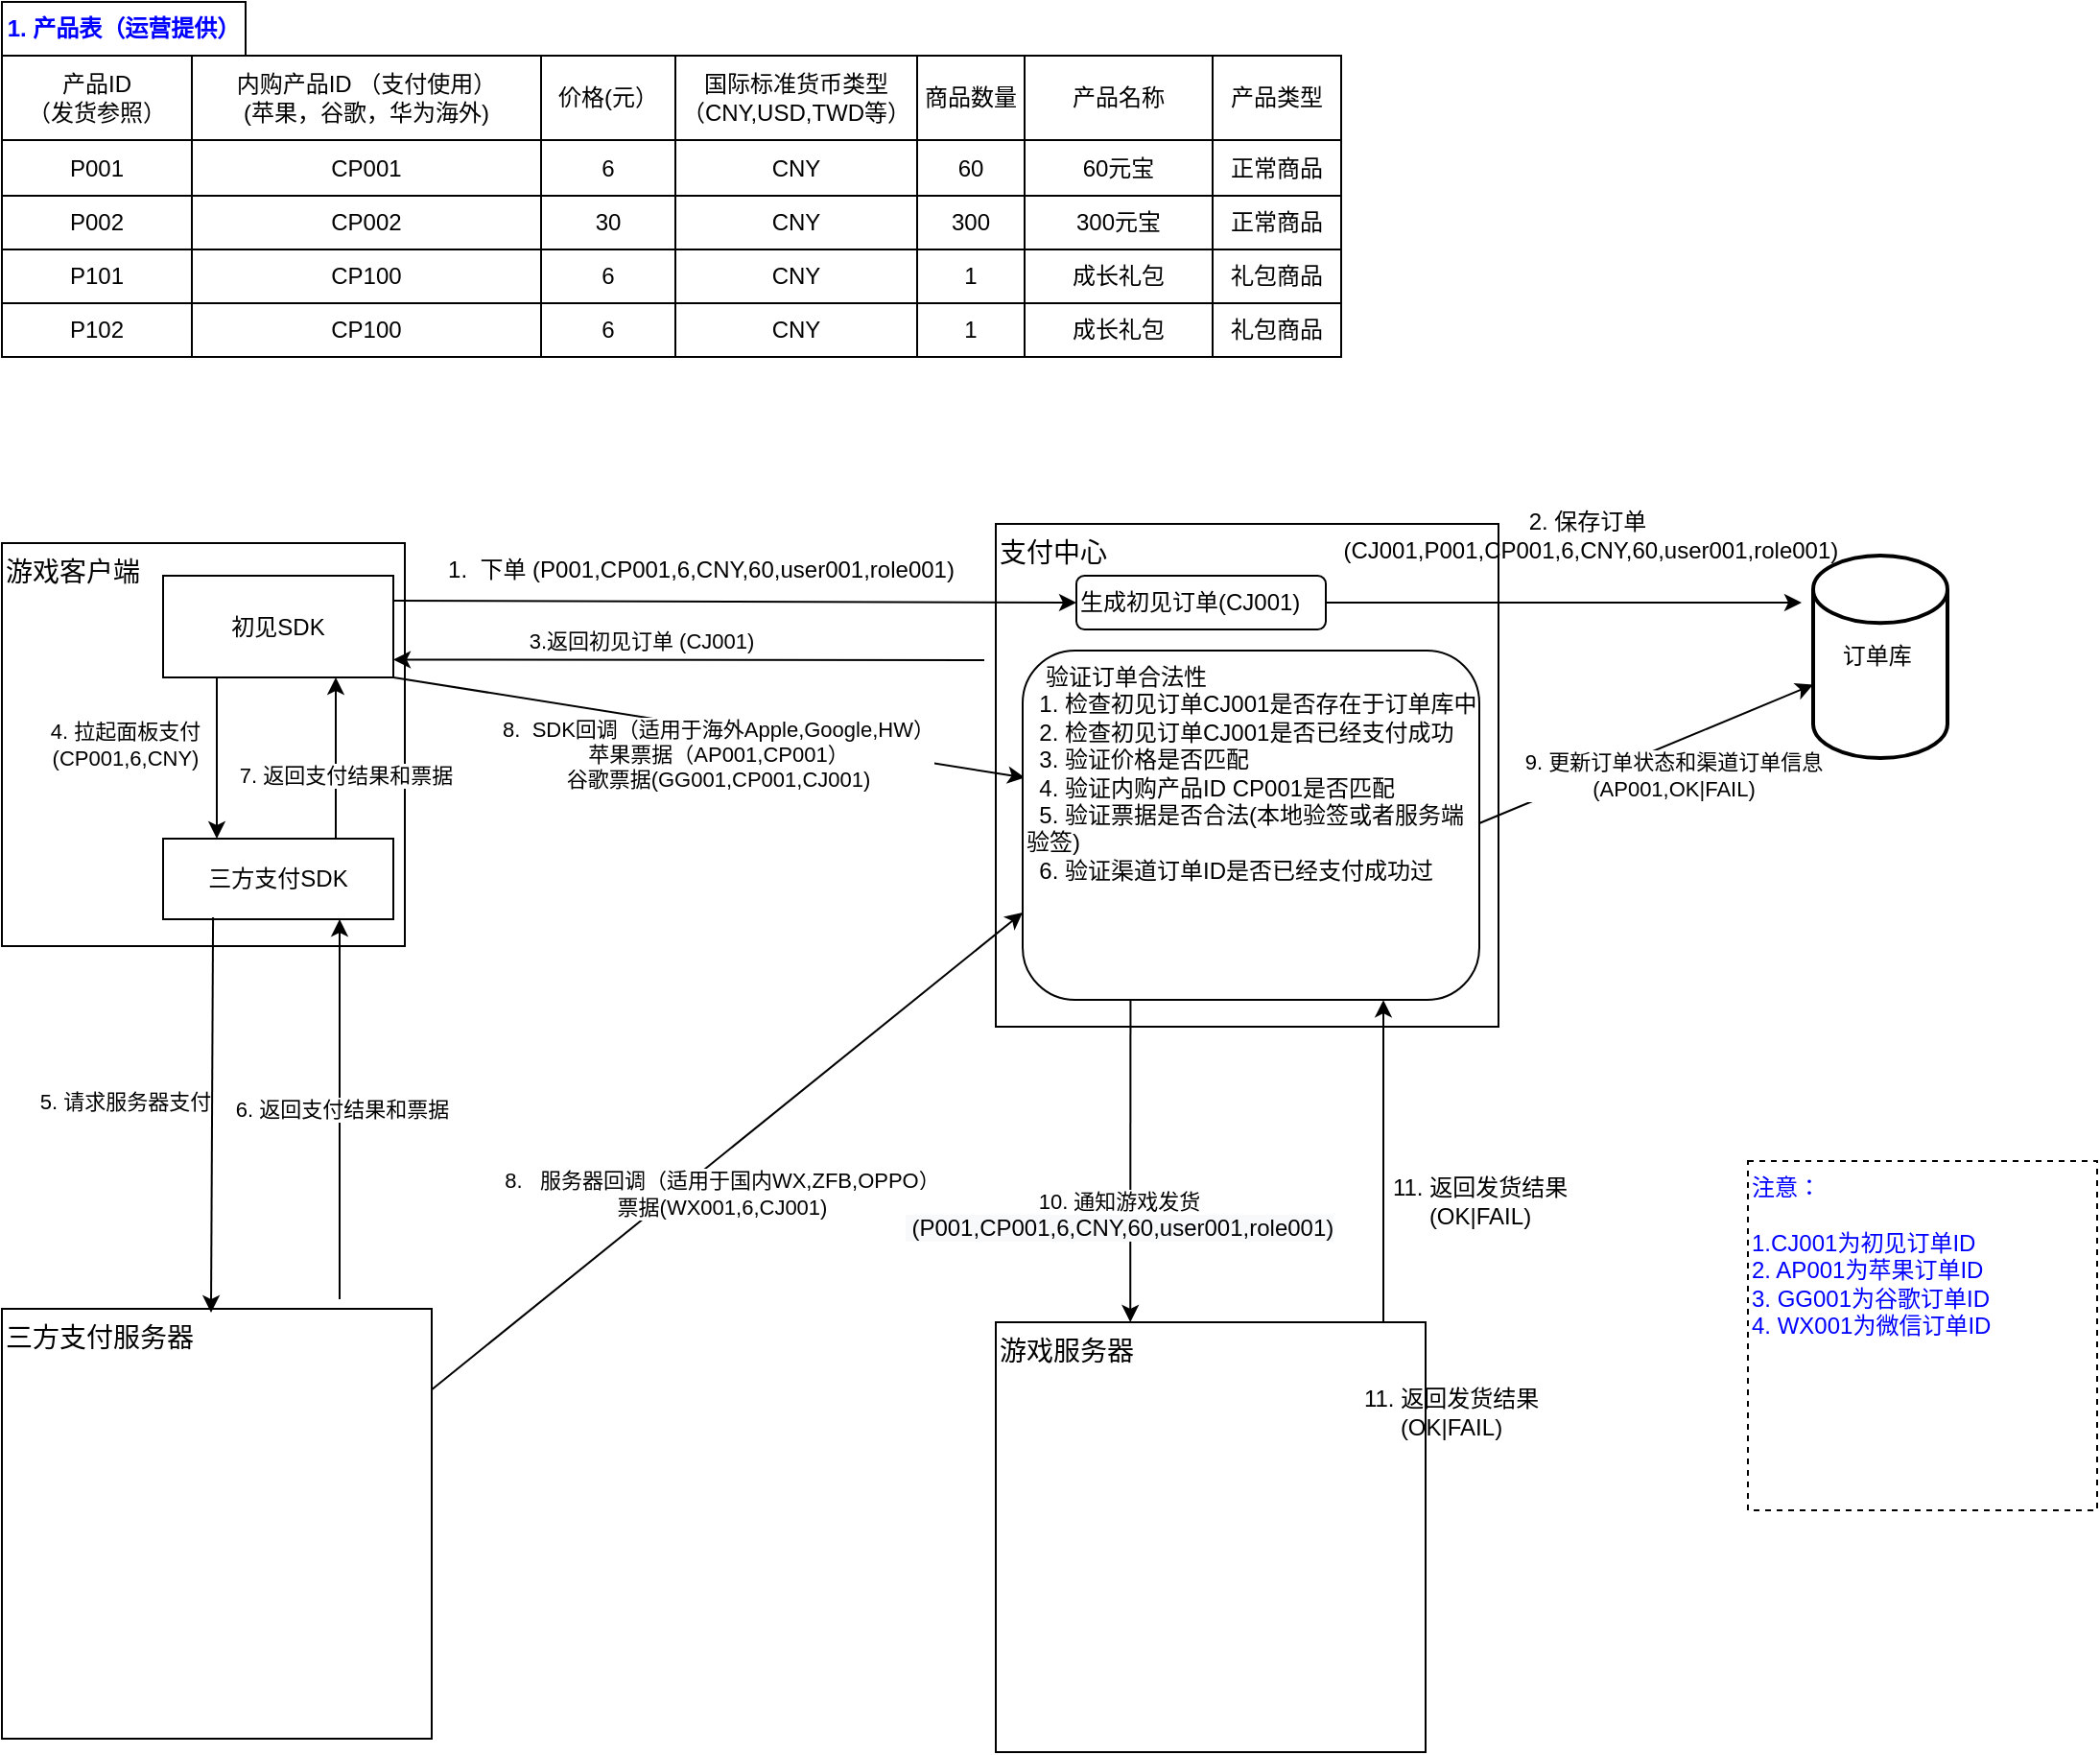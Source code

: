 <mxfile version="13.2.4" type="github">
  <diagram id="gCQPRdWzaqj0PH66_X0w" name="Page-1">
    <mxGraphModel dx="1422" dy="712" grid="1" gridSize="14" guides="1" tooltips="1" connect="1" arrows="1" fold="1" page="1" pageScale="1" pageWidth="827" pageHeight="1169" math="0" shadow="0">
      <root>
        <mxCell id="0" />
        <mxCell id="1" parent="0" />
        <mxCell id="WOGHGQuo0FZu75Chtuqg-1" value="&lt;b&gt;&lt;font color=&quot;#0000ff&quot;&gt;1. 产品表（运营提供）&lt;/font&gt;&lt;/b&gt;" style="rounded=0;whiteSpace=wrap;html=1;" vertex="1" parent="1">
          <mxGeometry x="28" y="12" width="127" height="28" as="geometry" />
        </mxCell>
        <mxCell id="WOGHGQuo0FZu75Chtuqg-2" value="&lt;font style=&quot;font-size: 14px&quot;&gt;游戏客户端&lt;/font&gt;" style="whiteSpace=wrap;html=1;aspect=fixed;align=left;labelPosition=center;verticalLabelPosition=middle;verticalAlign=top;" vertex="1" parent="1">
          <mxGeometry x="28" y="294" width="210" height="210" as="geometry" />
        </mxCell>
        <mxCell id="WOGHGQuo0FZu75Chtuqg-3" value="初见SDK" style="rounded=0;whiteSpace=wrap;html=1;align=center;" vertex="1" parent="1">
          <mxGeometry x="112" y="311" width="120" height="53" as="geometry" />
        </mxCell>
        <mxCell id="WOGHGQuo0FZu75Chtuqg-4" value="三方支付SDK" style="rounded=0;whiteSpace=wrap;html=1;align=center;" vertex="1" parent="1">
          <mxGeometry x="112" y="448" width="120" height="42" as="geometry" />
        </mxCell>
        <mxCell id="WOGHGQuo0FZu75Chtuqg-6" value="&lt;font style=&quot;font-size: 14px&quot;&gt;支付中心&lt;/font&gt;" style="whiteSpace=wrap;html=1;aspect=fixed;align=left;verticalAlign=top;" vertex="1" parent="1">
          <mxGeometry x="546" y="284" width="262" height="262" as="geometry" />
        </mxCell>
        <mxCell id="cGqOs7ZhyZZcwNVCAng--152" value="" style="shape=table;html=1;whiteSpace=wrap;startSize=0;container=1;collapsible=0;childLayout=tableLayout;" parent="1" vertex="1">
          <mxGeometry x="28" y="40" width="698" height="157" as="geometry" />
        </mxCell>
        <mxCell id="cGqOs7ZhyZZcwNVCAng--153" value="" style="shape=partialRectangle;html=1;whiteSpace=wrap;collapsible=0;dropTarget=0;pointerEvents=0;fillColor=none;top=0;left=0;bottom=0;right=0;points=[[0,0.5],[1,0.5]];portConstraint=eastwest;" parent="cGqOs7ZhyZZcwNVCAng--152" vertex="1">
          <mxGeometry width="698" height="44" as="geometry" />
        </mxCell>
        <mxCell id="cGqOs7ZhyZZcwNVCAng--154" value="产品ID&lt;br&gt;（发货参照）" style="shape=partialRectangle;html=1;whiteSpace=wrap;connectable=0;overflow=hidden;fillColor=none;top=0;left=0;bottom=0;right=0;" parent="cGqOs7ZhyZZcwNVCAng--153" vertex="1">
          <mxGeometry width="99" height="44" as="geometry" />
        </mxCell>
        <mxCell id="cGqOs7ZhyZZcwNVCAng--155" value="内购产品ID （支付使用）&lt;br&gt;(苹果，谷歌，华为海外)" style="shape=partialRectangle;html=1;whiteSpace=wrap;connectable=0;overflow=hidden;fillColor=none;top=0;left=0;bottom=0;right=0;" parent="cGqOs7ZhyZZcwNVCAng--153" vertex="1">
          <mxGeometry x="99" width="182" height="44" as="geometry" />
        </mxCell>
        <mxCell id="cGqOs7ZhyZZcwNVCAng--156" value="价格(元）" style="shape=partialRectangle;html=1;whiteSpace=wrap;connectable=0;overflow=hidden;fillColor=none;top=0;left=0;bottom=0;right=0;" parent="cGqOs7ZhyZZcwNVCAng--153" vertex="1">
          <mxGeometry x="281" width="70" height="44" as="geometry" />
        </mxCell>
        <mxCell id="cGqOs7ZhyZZcwNVCAng--157" value="国际标准货币类型&lt;br&gt;（CNY,USD,TWD等）" style="shape=partialRectangle;html=1;whiteSpace=wrap;connectable=0;overflow=hidden;fillColor=none;top=0;left=0;bottom=0;right=0;" parent="cGqOs7ZhyZZcwNVCAng--153" vertex="1">
          <mxGeometry x="351" width="126" height="44" as="geometry" />
        </mxCell>
        <mxCell id="cGqOs7ZhyZZcwNVCAng--158" value="商品数量" style="shape=partialRectangle;html=1;whiteSpace=wrap;connectable=0;overflow=hidden;fillColor=none;top=0;left=0;bottom=0;right=0;" parent="cGqOs7ZhyZZcwNVCAng--153" vertex="1">
          <mxGeometry x="477" width="56" height="44" as="geometry" />
        </mxCell>
        <mxCell id="cGqOs7ZhyZZcwNVCAng--159" value="产品名称" style="shape=partialRectangle;html=1;whiteSpace=wrap;connectable=0;overflow=hidden;fillColor=none;top=0;left=0;bottom=0;right=0;" parent="cGqOs7ZhyZZcwNVCAng--153" vertex="1">
          <mxGeometry x="533" width="98" height="44" as="geometry" />
        </mxCell>
        <mxCell id="cGqOs7ZhyZZcwNVCAng--211" value="产品类型" style="shape=partialRectangle;html=1;whiteSpace=wrap;connectable=0;overflow=hidden;fillColor=none;top=0;left=0;bottom=0;right=0;" parent="cGqOs7ZhyZZcwNVCAng--153" vertex="1">
          <mxGeometry x="631" width="67" height="44" as="geometry" />
        </mxCell>
        <mxCell id="cGqOs7ZhyZZcwNVCAng--160" value="" style="shape=partialRectangle;html=1;whiteSpace=wrap;collapsible=0;dropTarget=0;pointerEvents=0;fillColor=none;top=0;left=0;bottom=0;right=0;points=[[0,0.5],[1,0.5]];portConstraint=eastwest;" parent="cGqOs7ZhyZZcwNVCAng--152" vertex="1">
          <mxGeometry y="44" width="698" height="29" as="geometry" />
        </mxCell>
        <mxCell id="cGqOs7ZhyZZcwNVCAng--161" value="P001" style="shape=partialRectangle;html=1;whiteSpace=wrap;connectable=0;overflow=hidden;fillColor=none;top=0;left=0;bottom=0;right=0;" parent="cGqOs7ZhyZZcwNVCAng--160" vertex="1">
          <mxGeometry width="99" height="29" as="geometry" />
        </mxCell>
        <mxCell id="cGqOs7ZhyZZcwNVCAng--162" value="CP001" style="shape=partialRectangle;html=1;whiteSpace=wrap;connectable=0;overflow=hidden;fillColor=none;top=0;left=0;bottom=0;right=0;" parent="cGqOs7ZhyZZcwNVCAng--160" vertex="1">
          <mxGeometry x="99" width="182" height="29" as="geometry" />
        </mxCell>
        <mxCell id="cGqOs7ZhyZZcwNVCAng--163" value="6" style="shape=partialRectangle;html=1;whiteSpace=wrap;connectable=0;overflow=hidden;fillColor=none;top=0;left=0;bottom=0;right=0;" parent="cGqOs7ZhyZZcwNVCAng--160" vertex="1">
          <mxGeometry x="281" width="70" height="29" as="geometry" />
        </mxCell>
        <mxCell id="cGqOs7ZhyZZcwNVCAng--164" value="CNY" style="shape=partialRectangle;html=1;whiteSpace=wrap;connectable=0;overflow=hidden;fillColor=none;top=0;left=0;bottom=0;right=0;" parent="cGqOs7ZhyZZcwNVCAng--160" vertex="1">
          <mxGeometry x="351" width="126" height="29" as="geometry" />
        </mxCell>
        <mxCell id="cGqOs7ZhyZZcwNVCAng--165" value="60" style="shape=partialRectangle;html=1;whiteSpace=wrap;connectable=0;overflow=hidden;fillColor=none;top=0;left=0;bottom=0;right=0;" parent="cGqOs7ZhyZZcwNVCAng--160" vertex="1">
          <mxGeometry x="477" width="56" height="29" as="geometry" />
        </mxCell>
        <mxCell id="cGqOs7ZhyZZcwNVCAng--166" value="60元宝" style="shape=partialRectangle;html=1;whiteSpace=wrap;connectable=0;overflow=hidden;fillColor=none;top=0;left=0;bottom=0;right=0;" parent="cGqOs7ZhyZZcwNVCAng--160" vertex="1">
          <mxGeometry x="533" width="98" height="29" as="geometry" />
        </mxCell>
        <mxCell id="cGqOs7ZhyZZcwNVCAng--212" value="正常商品" style="shape=partialRectangle;html=1;whiteSpace=wrap;connectable=0;overflow=hidden;fillColor=none;top=0;left=0;bottom=0;right=0;" parent="cGqOs7ZhyZZcwNVCAng--160" vertex="1">
          <mxGeometry x="631" width="67" height="29" as="geometry" />
        </mxCell>
        <mxCell id="cGqOs7ZhyZZcwNVCAng--167" value="" style="shape=partialRectangle;html=1;whiteSpace=wrap;collapsible=0;dropTarget=0;pointerEvents=0;fillColor=none;top=0;left=0;bottom=0;right=0;points=[[0,0.5],[1,0.5]];portConstraint=eastwest;" parent="cGqOs7ZhyZZcwNVCAng--152" vertex="1">
          <mxGeometry y="73" width="698" height="28" as="geometry" />
        </mxCell>
        <mxCell id="cGqOs7ZhyZZcwNVCAng--168" value="P002" style="shape=partialRectangle;html=1;whiteSpace=wrap;connectable=0;overflow=hidden;fillColor=none;top=0;left=0;bottom=0;right=0;" parent="cGqOs7ZhyZZcwNVCAng--167" vertex="1">
          <mxGeometry width="99" height="28" as="geometry" />
        </mxCell>
        <mxCell id="cGqOs7ZhyZZcwNVCAng--169" value="CP002" style="shape=partialRectangle;html=1;whiteSpace=wrap;connectable=0;overflow=hidden;fillColor=none;top=0;left=0;bottom=0;right=0;" parent="cGqOs7ZhyZZcwNVCAng--167" vertex="1">
          <mxGeometry x="99" width="182" height="28" as="geometry" />
        </mxCell>
        <mxCell id="cGqOs7ZhyZZcwNVCAng--170" value="30" style="shape=partialRectangle;html=1;whiteSpace=wrap;connectable=0;overflow=hidden;fillColor=none;top=0;left=0;bottom=0;right=0;" parent="cGqOs7ZhyZZcwNVCAng--167" vertex="1">
          <mxGeometry x="281" width="70" height="28" as="geometry" />
        </mxCell>
        <mxCell id="cGqOs7ZhyZZcwNVCAng--171" value="CNY" style="shape=partialRectangle;html=1;whiteSpace=wrap;connectable=0;overflow=hidden;fillColor=none;top=0;left=0;bottom=0;right=0;" parent="cGqOs7ZhyZZcwNVCAng--167" vertex="1">
          <mxGeometry x="351" width="126" height="28" as="geometry" />
        </mxCell>
        <mxCell id="cGqOs7ZhyZZcwNVCAng--172" value="300" style="shape=partialRectangle;html=1;whiteSpace=wrap;connectable=0;overflow=hidden;fillColor=none;top=0;left=0;bottom=0;right=0;" parent="cGqOs7ZhyZZcwNVCAng--167" vertex="1">
          <mxGeometry x="477" width="56" height="28" as="geometry" />
        </mxCell>
        <mxCell id="cGqOs7ZhyZZcwNVCAng--173" value="300元宝" style="shape=partialRectangle;html=1;whiteSpace=wrap;connectable=0;overflow=hidden;fillColor=none;top=0;left=0;bottom=0;right=0;" parent="cGqOs7ZhyZZcwNVCAng--167" vertex="1">
          <mxGeometry x="533" width="98" height="28" as="geometry" />
        </mxCell>
        <mxCell id="cGqOs7ZhyZZcwNVCAng--213" value="正常商品" style="shape=partialRectangle;html=1;whiteSpace=wrap;connectable=0;overflow=hidden;fillColor=none;top=0;left=0;bottom=0;right=0;" parent="cGqOs7ZhyZZcwNVCAng--167" vertex="1">
          <mxGeometry x="631" width="67" height="28" as="geometry" />
        </mxCell>
        <mxCell id="cGqOs7ZhyZZcwNVCAng--174" value="" style="shape=partialRectangle;html=1;whiteSpace=wrap;collapsible=0;dropTarget=0;pointerEvents=0;fillColor=none;top=0;left=0;bottom=0;right=0;points=[[0,0.5],[1,0.5]];portConstraint=eastwest;" parent="cGqOs7ZhyZZcwNVCAng--152" vertex="1">
          <mxGeometry y="101" width="698" height="28" as="geometry" />
        </mxCell>
        <mxCell id="cGqOs7ZhyZZcwNVCAng--175" value="P101" style="shape=partialRectangle;html=1;whiteSpace=wrap;connectable=0;overflow=hidden;fillColor=none;top=0;left=0;bottom=0;right=0;" parent="cGqOs7ZhyZZcwNVCAng--174" vertex="1">
          <mxGeometry width="99" height="28" as="geometry" />
        </mxCell>
        <mxCell id="cGqOs7ZhyZZcwNVCAng--176" value="CP100" style="shape=partialRectangle;html=1;whiteSpace=wrap;connectable=0;overflow=hidden;fillColor=none;top=0;left=0;bottom=0;right=0;" parent="cGqOs7ZhyZZcwNVCAng--174" vertex="1">
          <mxGeometry x="99" width="182" height="28" as="geometry" />
        </mxCell>
        <mxCell id="cGqOs7ZhyZZcwNVCAng--177" value="6" style="shape=partialRectangle;html=1;whiteSpace=wrap;connectable=0;overflow=hidden;fillColor=none;top=0;left=0;bottom=0;right=0;" parent="cGqOs7ZhyZZcwNVCAng--174" vertex="1">
          <mxGeometry x="281" width="70" height="28" as="geometry" />
        </mxCell>
        <mxCell id="cGqOs7ZhyZZcwNVCAng--178" value="CNY" style="shape=partialRectangle;html=1;whiteSpace=wrap;connectable=0;overflow=hidden;fillColor=none;top=0;left=0;bottom=0;right=0;" parent="cGqOs7ZhyZZcwNVCAng--174" vertex="1">
          <mxGeometry x="351" width="126" height="28" as="geometry" />
        </mxCell>
        <mxCell id="cGqOs7ZhyZZcwNVCAng--179" value="1" style="shape=partialRectangle;html=1;whiteSpace=wrap;connectable=0;overflow=hidden;fillColor=none;top=0;left=0;bottom=0;right=0;" parent="cGqOs7ZhyZZcwNVCAng--174" vertex="1">
          <mxGeometry x="477" width="56" height="28" as="geometry" />
        </mxCell>
        <mxCell id="cGqOs7ZhyZZcwNVCAng--180" value="成长礼包" style="shape=partialRectangle;html=1;whiteSpace=wrap;connectable=0;overflow=hidden;fillColor=none;top=0;left=0;bottom=0;right=0;" parent="cGqOs7ZhyZZcwNVCAng--174" vertex="1">
          <mxGeometry x="533" width="98" height="28" as="geometry" />
        </mxCell>
        <mxCell id="cGqOs7ZhyZZcwNVCAng--214" value="礼包商品" style="shape=partialRectangle;html=1;whiteSpace=wrap;connectable=0;overflow=hidden;fillColor=none;top=0;left=0;bottom=0;right=0;" parent="cGqOs7ZhyZZcwNVCAng--174" vertex="1">
          <mxGeometry x="631" width="67" height="28" as="geometry" />
        </mxCell>
        <mxCell id="cGqOs7ZhyZZcwNVCAng--215" style="shape=partialRectangle;html=1;whiteSpace=wrap;collapsible=0;dropTarget=0;pointerEvents=0;fillColor=none;top=0;left=0;bottom=0;right=0;points=[[0,0.5],[1,0.5]];portConstraint=eastwest;" parent="cGqOs7ZhyZZcwNVCAng--152" vertex="1">
          <mxGeometry y="129" width="698" height="28" as="geometry" />
        </mxCell>
        <mxCell id="cGqOs7ZhyZZcwNVCAng--216" value="P102" style="shape=partialRectangle;html=1;whiteSpace=wrap;connectable=0;overflow=hidden;fillColor=none;top=0;left=0;bottom=0;right=0;" parent="cGqOs7ZhyZZcwNVCAng--215" vertex="1">
          <mxGeometry width="99" height="28" as="geometry" />
        </mxCell>
        <mxCell id="cGqOs7ZhyZZcwNVCAng--217" value="CP100" style="shape=partialRectangle;html=1;whiteSpace=wrap;connectable=0;overflow=hidden;fillColor=none;top=0;left=0;bottom=0;right=0;" parent="cGqOs7ZhyZZcwNVCAng--215" vertex="1">
          <mxGeometry x="99" width="182" height="28" as="geometry" />
        </mxCell>
        <mxCell id="cGqOs7ZhyZZcwNVCAng--218" value="6" style="shape=partialRectangle;html=1;whiteSpace=wrap;connectable=0;overflow=hidden;fillColor=none;top=0;left=0;bottom=0;right=0;" parent="cGqOs7ZhyZZcwNVCAng--215" vertex="1">
          <mxGeometry x="281" width="70" height="28" as="geometry" />
        </mxCell>
        <mxCell id="cGqOs7ZhyZZcwNVCAng--219" value="CNY" style="shape=partialRectangle;html=1;whiteSpace=wrap;connectable=0;overflow=hidden;fillColor=none;top=0;left=0;bottom=0;right=0;" parent="cGqOs7ZhyZZcwNVCAng--215" vertex="1">
          <mxGeometry x="351" width="126" height="28" as="geometry" />
        </mxCell>
        <mxCell id="cGqOs7ZhyZZcwNVCAng--220" value="1" style="shape=partialRectangle;html=1;whiteSpace=wrap;connectable=0;overflow=hidden;fillColor=none;top=0;left=0;bottom=0;right=0;" parent="cGqOs7ZhyZZcwNVCAng--215" vertex="1">
          <mxGeometry x="477" width="56" height="28" as="geometry" />
        </mxCell>
        <mxCell id="cGqOs7ZhyZZcwNVCAng--221" value="成长礼包" style="shape=partialRectangle;html=1;whiteSpace=wrap;connectable=0;overflow=hidden;fillColor=none;top=0;left=0;bottom=0;right=0;" parent="cGqOs7ZhyZZcwNVCAng--215" vertex="1">
          <mxGeometry x="533" width="98" height="28" as="geometry" />
        </mxCell>
        <mxCell id="cGqOs7ZhyZZcwNVCAng--222" value="礼包商品" style="shape=partialRectangle;html=1;whiteSpace=wrap;connectable=0;overflow=hidden;fillColor=none;top=0;left=0;bottom=0;right=0;" parent="cGqOs7ZhyZZcwNVCAng--215" vertex="1">
          <mxGeometry x="631" width="67" height="28" as="geometry" />
        </mxCell>
        <mxCell id="WOGHGQuo0FZu75Chtuqg-8" value="&lt;font style=&quot;font-size: 14px&quot;&gt;三方支付服务器&lt;/font&gt;" style="whiteSpace=wrap;html=1;aspect=fixed;align=left;verticalAlign=top;" vertex="1" parent="1">
          <mxGeometry x="28" y="693" width="224" height="224" as="geometry" />
        </mxCell>
        <mxCell id="WOGHGQuo0FZu75Chtuqg-9" value="&lt;font style=&quot;font-size: 14px&quot;&gt;游戏服务器&lt;/font&gt;" style="whiteSpace=wrap;html=1;aspect=fixed;align=left;verticalAlign=top;" vertex="1" parent="1">
          <mxGeometry x="546" y="700" width="224" height="224" as="geometry" />
        </mxCell>
        <mxCell id="WOGHGQuo0FZu75Chtuqg-11" value="&amp;nbsp; &amp;nbsp; 订单库" style="strokeWidth=2;html=1;shape=mxgraph.flowchart.database;whiteSpace=wrap;align=left;verticalAlign=middle;" vertex="1" parent="1">
          <mxGeometry x="972" y="300.5" width="70" height="105.5" as="geometry" />
        </mxCell>
        <mxCell id="WOGHGQuo0FZu75Chtuqg-12" value="" style="endArrow=classic;html=1;entryX=0;entryY=0.5;entryDx=0;entryDy=0;" edge="1" parent="1" target="WOGHGQuo0FZu75Chtuqg-31">
          <mxGeometry width="50" height="50" relative="1" as="geometry">
            <mxPoint x="232" y="324" as="sourcePoint" />
            <mxPoint x="588" y="320" as="targetPoint" />
            <Array as="points" />
          </mxGeometry>
        </mxCell>
        <mxCell id="WOGHGQuo0FZu75Chtuqg-13" value="1.&amp;nbsp; 下单 (P001,CP001,6,CNY,60,user001,role001)" style="text;html=1;align=center;verticalAlign=middle;resizable=0;points=[];autosize=1;" vertex="1" parent="1">
          <mxGeometry x="252" y="294" width="280" height="28" as="geometry" />
        </mxCell>
        <mxCell id="WOGHGQuo0FZu75Chtuqg-14" value="" style="endArrow=classic;html=1;exitX=1;exitY=0.5;exitDx=0;exitDy=0;" edge="1" parent="1" source="WOGHGQuo0FZu75Chtuqg-31">
          <mxGeometry width="50" height="50" relative="1" as="geometry">
            <mxPoint x="772" y="337" as="sourcePoint" />
            <mxPoint x="966" y="325" as="targetPoint" />
          </mxGeometry>
        </mxCell>
        <mxCell id="WOGHGQuo0FZu75Chtuqg-15" value="&lt;div&gt;&lt;span&gt;2. 保存订单&lt;/span&gt;&lt;/div&gt;&amp;nbsp;(CJ001,P001,CP001,6,CNY,60,user001,role001)" style="text;html=1;align=center;verticalAlign=middle;resizable=0;points=[];autosize=1;" vertex="1" parent="1">
          <mxGeometry x="714" y="269" width="280" height="42" as="geometry" />
        </mxCell>
        <mxCell id="WOGHGQuo0FZu75Chtuqg-19" value="" style="endArrow=classic;html=1;entryX=1;entryY=0.75;entryDx=0;entryDy=0;" edge="1" parent="1">
          <mxGeometry width="50" height="50" relative="1" as="geometry">
            <mxPoint x="540" y="355" as="sourcePoint" />
            <mxPoint x="232" y="354.75" as="targetPoint" />
          </mxGeometry>
        </mxCell>
        <mxCell id="WOGHGQuo0FZu75Chtuqg-20" value="3.返回初见订单 (CJ001)" style="edgeLabel;html=1;align=center;verticalAlign=middle;resizable=0;points=[];" vertex="1" connectable="0" parent="WOGHGQuo0FZu75Chtuqg-19">
          <mxGeometry x="0.166" y="-1" relative="1" as="geometry">
            <mxPoint y="-8.94" as="offset" />
          </mxGeometry>
        </mxCell>
        <mxCell id="WOGHGQuo0FZu75Chtuqg-21" value="" style="endArrow=classic;html=1;exitX=0.5;exitY=1;exitDx=0;exitDy=0;" edge="1" parent="1">
          <mxGeometry width="50" height="50" relative="1" as="geometry">
            <mxPoint x="140" y="364" as="sourcePoint" />
            <mxPoint x="140" y="448" as="targetPoint" />
          </mxGeometry>
        </mxCell>
        <mxCell id="WOGHGQuo0FZu75Chtuqg-22" value="4. 拉起面板支付&lt;br&gt;(CP001,6,CNY)" style="edgeLabel;html=1;align=center;verticalAlign=middle;resizable=0;points=[];" vertex="1" connectable="0" parent="WOGHGQuo0FZu75Chtuqg-21">
          <mxGeometry x="-0.238" y="3" relative="1" as="geometry">
            <mxPoint x="-51.5" y="3" as="offset" />
          </mxGeometry>
        </mxCell>
        <mxCell id="WOGHGQuo0FZu75Chtuqg-23" value="" style="endArrow=classic;html=1;exitX=0.75;exitY=0;exitDx=0;exitDy=0;entryX=0.75;entryY=1;entryDx=0;entryDy=0;" edge="1" parent="1" source="WOGHGQuo0FZu75Chtuqg-4" target="WOGHGQuo0FZu75Chtuqg-3">
          <mxGeometry width="50" height="50" relative="1" as="geometry">
            <mxPoint x="392" y="386" as="sourcePoint" />
            <mxPoint x="280" y="378" as="targetPoint" />
          </mxGeometry>
        </mxCell>
        <mxCell id="WOGHGQuo0FZu75Chtuqg-24" value="7. 返回支付结果和票据" style="edgeLabel;html=1;align=center;verticalAlign=middle;resizable=0;points=[];" vertex="1" connectable="0" parent="WOGHGQuo0FZu75Chtuqg-23">
          <mxGeometry x="0.262" relative="1" as="geometry">
            <mxPoint x="5" y="20" as="offset" />
          </mxGeometry>
        </mxCell>
        <mxCell id="WOGHGQuo0FZu75Chtuqg-25" value="" style="endArrow=classic;html=1;exitX=0.167;exitY=0.976;exitDx=0;exitDy=0;exitPerimeter=0;" edge="1" parent="1">
          <mxGeometry width="50" height="50" relative="1" as="geometry">
            <mxPoint x="138.04" y="488.992" as="sourcePoint" />
            <mxPoint x="137" y="695" as="targetPoint" />
          </mxGeometry>
        </mxCell>
        <mxCell id="WOGHGQuo0FZu75Chtuqg-27" value="5. 请求服务器支付" style="edgeLabel;html=1;align=center;verticalAlign=middle;resizable=0;points=[];" vertex="1" connectable="0" parent="WOGHGQuo0FZu75Chtuqg-25">
          <mxGeometry x="-0.184" y="-3" relative="1" as="geometry">
            <mxPoint x="-43.12" y="12.02" as="offset" />
          </mxGeometry>
        </mxCell>
        <mxCell id="WOGHGQuo0FZu75Chtuqg-26" value="" style="endArrow=classic;html=1;entryX=0.75;entryY=1;entryDx=0;entryDy=0;" edge="1" parent="1">
          <mxGeometry width="50" height="50" relative="1" as="geometry">
            <mxPoint x="204" y="688" as="sourcePoint" />
            <mxPoint x="204" y="490" as="targetPoint" />
          </mxGeometry>
        </mxCell>
        <mxCell id="WOGHGQuo0FZu75Chtuqg-28" value="6. 返回支付结果和票据" style="edgeLabel;html=1;align=center;verticalAlign=middle;resizable=0;points=[];" vertex="1" connectable="0" parent="1">
          <mxGeometry x="210" y="518" as="geometry">
            <mxPoint x="-5" y="71" as="offset" />
          </mxGeometry>
        </mxCell>
        <mxCell id="WOGHGQuo0FZu75Chtuqg-29" value="" style="endArrow=classic;html=1;exitX=1;exitY=1;exitDx=0;exitDy=0;entryX=0.005;entryY=0.364;entryDx=0;entryDy=0;entryPerimeter=0;" edge="1" parent="1" source="WOGHGQuo0FZu75Chtuqg-3" target="WOGHGQuo0FZu75Chtuqg-40">
          <mxGeometry width="50" height="50" relative="1" as="geometry">
            <mxPoint x="392" y="596" as="sourcePoint" />
            <mxPoint x="442" y="546" as="targetPoint" />
          </mxGeometry>
        </mxCell>
        <mxCell id="WOGHGQuo0FZu75Chtuqg-30" value="8.&amp;nbsp; SDK回调（适用于海外Apple,Google,HW）&lt;br&gt;苹果票据（AP001,CP001）&lt;br&gt;谷歌票据(GG001,CP001,CJ001)" style="edgeLabel;html=1;align=center;verticalAlign=middle;resizable=0;points=[];" vertex="1" connectable="0" parent="WOGHGQuo0FZu75Chtuqg-29">
          <mxGeometry x="-0.121" y="3" relative="1" as="geometry">
            <mxPoint x="23.16" y="19.46" as="offset" />
          </mxGeometry>
        </mxCell>
        <mxCell id="WOGHGQuo0FZu75Chtuqg-31" value="生成初见订单(CJ001)" style="rounded=1;whiteSpace=wrap;html=1;align=left;" vertex="1" parent="1">
          <mxGeometry x="588" y="311" width="130" height="28" as="geometry" />
        </mxCell>
        <mxCell id="WOGHGQuo0FZu75Chtuqg-36" value="" style="endArrow=classic;html=1;exitX=1;exitY=0.188;exitDx=0;exitDy=0;exitPerimeter=0;entryX=0;entryY=0.75;entryDx=0;entryDy=0;" edge="1" parent="1" source="WOGHGQuo0FZu75Chtuqg-8" target="WOGHGQuo0FZu75Chtuqg-40">
          <mxGeometry width="50" height="50" relative="1" as="geometry">
            <mxPoint x="392" y="484" as="sourcePoint" />
            <mxPoint x="442" y="434" as="targetPoint" />
          </mxGeometry>
        </mxCell>
        <mxCell id="WOGHGQuo0FZu75Chtuqg-37" value="8.&amp;nbsp; &amp;nbsp;服务器回调（适用于国内WX,ZFB,OPPO）&lt;br&gt;票据(WX001,6,CJ001)" style="edgeLabel;html=1;align=center;verticalAlign=middle;resizable=0;points=[];" vertex="1" connectable="0" parent="1">
          <mxGeometry x="391.999" y="531.997" as="geometry">
            <mxPoint x="11" y="101" as="offset" />
          </mxGeometry>
        </mxCell>
        <mxCell id="WOGHGQuo0FZu75Chtuqg-40" value="&amp;nbsp; &amp;nbsp;验证订单合法性&lt;br&gt;&amp;nbsp; 1. 检查初见订单CJ001是否存在于订单库中&lt;br&gt;&amp;nbsp; 2. 检查初见订单CJ001是否已经支付成功&lt;br&gt;&amp;nbsp; 3. 验证价格是否匹配&lt;br&gt;&amp;nbsp; 4. 验证内购产品ID CP001是否匹配&lt;br&gt;&amp;nbsp; 5. 验证票据是否合法(本地验签或者服务端验签)&lt;br&gt;&amp;nbsp; 6. 验证渠道订单ID是否已经支付成功过" style="rounded=1;whiteSpace=wrap;html=1;align=left;verticalAlign=top;" vertex="1" parent="1">
          <mxGeometry x="560" y="350" width="238" height="182" as="geometry" />
        </mxCell>
        <mxCell id="WOGHGQuo0FZu75Chtuqg-41" value="" style="endArrow=classic;html=1;" edge="1" parent="1" target="WOGHGQuo0FZu75Chtuqg-11">
          <mxGeometry width="50" height="50" relative="1" as="geometry">
            <mxPoint x="798" y="440" as="sourcePoint" />
            <mxPoint x="966" y="390" as="targetPoint" />
          </mxGeometry>
        </mxCell>
        <mxCell id="WOGHGQuo0FZu75Chtuqg-42" value="9. 更新订单状态和渠道订单信息&lt;br&gt;(AP001,OK|FAIL)" style="edgeLabel;html=1;align=center;verticalAlign=middle;resizable=0;points=[];" vertex="1" connectable="0" parent="WOGHGQuo0FZu75Chtuqg-41">
          <mxGeometry x="0.158" y="1" relative="1" as="geometry">
            <mxPoint y="17.71" as="offset" />
          </mxGeometry>
        </mxCell>
        <mxCell id="WOGHGQuo0FZu75Chtuqg-43" value="&lt;font color=&quot;#0000ff&quot;&gt;注意：&lt;br&gt;&lt;br&gt;1.CJ001为初见订单ID&lt;br&gt;2. AP001为苹果订单ID&lt;br&gt;3. GG001为谷歌订单ID&lt;br&gt;4. WX001为微信订单ID&lt;/font&gt;" style="whiteSpace=wrap;html=1;aspect=fixed;align=left;verticalAlign=top;dashed=1;" vertex="1" parent="1">
          <mxGeometry x="938" y="616" width="182" height="182" as="geometry" />
        </mxCell>
        <mxCell id="WOGHGQuo0FZu75Chtuqg-44" value="" style="endArrow=classic;html=1;entryX=0.313;entryY=0;entryDx=0;entryDy=0;entryPerimeter=0;exitX=0.268;exitY=0.947;exitDx=0;exitDy=0;exitPerimeter=0;" edge="1" parent="1" source="WOGHGQuo0FZu75Chtuqg-6" target="WOGHGQuo0FZu75Chtuqg-9">
          <mxGeometry width="50" height="50" relative="1" as="geometry">
            <mxPoint x="602" y="635.5" as="sourcePoint" />
            <mxPoint x="610" y="585" as="targetPoint" />
          </mxGeometry>
        </mxCell>
        <mxCell id="WOGHGQuo0FZu75Chtuqg-45" value="10. 通知游戏发货&lt;br&gt;&lt;span style=&quot;font-size: 12px ; background-color: rgb(248 , 249 , 250)&quot;&gt;&amp;nbsp;(P001,CP001,6,CNY,60,user001,role001)&lt;/span&gt;" style="edgeLabel;html=1;align=center;verticalAlign=middle;resizable=0;points=[];" vertex="1" connectable="0" parent="WOGHGQuo0FZu75Chtuqg-44">
          <mxGeometry x="0.118" y="1" relative="1" as="geometry">
            <mxPoint x="-7.16" y="17.89" as="offset" />
          </mxGeometry>
        </mxCell>
        <mxCell id="WOGHGQuo0FZu75Chtuqg-46" value="" style="endArrow=classic;html=1;entryX=0.771;entryY=0.947;entryDx=0;entryDy=0;entryPerimeter=0;" edge="1" parent="1" target="WOGHGQuo0FZu75Chtuqg-6">
          <mxGeometry width="50" height="50" relative="1" as="geometry">
            <mxPoint x="748" y="700" as="sourcePoint" />
            <mxPoint x="798" y="650" as="targetPoint" />
          </mxGeometry>
        </mxCell>
        <mxCell id="WOGHGQuo0FZu75Chtuqg-47" value="11. 返回发货结果&lt;br&gt;(OK|FAIL)" style="text;html=1;align=center;verticalAlign=middle;resizable=0;points=[];autosize=1;" vertex="1" parent="1">
          <mxGeometry x="742" y="616" width="112" height="42" as="geometry" />
        </mxCell>
        <mxCell id="WOGHGQuo0FZu75Chtuqg-48" value="11. 返回发货结果&lt;br&gt;(OK|FAIL)" style="text;html=1;align=center;verticalAlign=middle;resizable=0;points=[];autosize=1;" vertex="1" parent="1">
          <mxGeometry x="727" y="726" width="112" height="42" as="geometry" />
        </mxCell>
      </root>
    </mxGraphModel>
  </diagram>
</mxfile>
